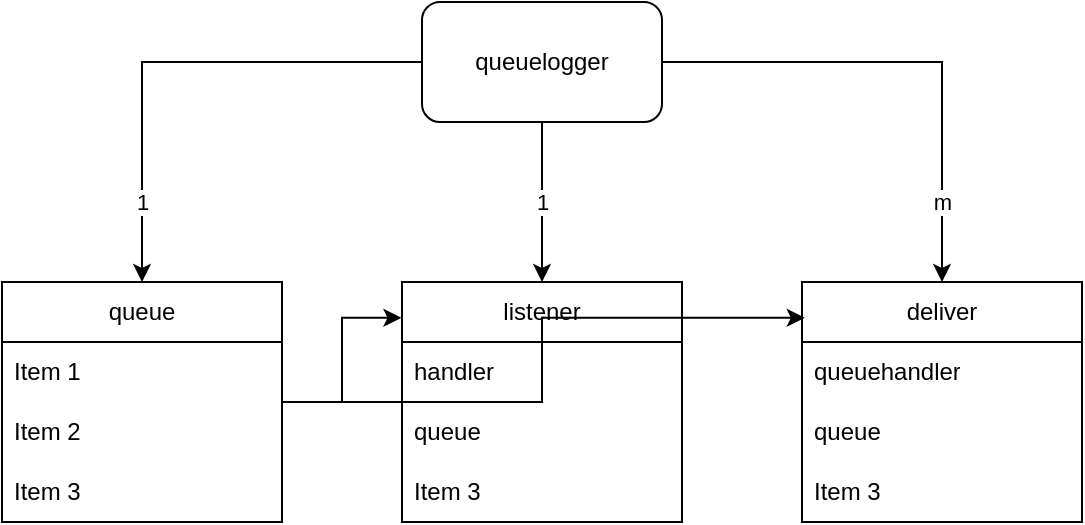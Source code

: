 <mxfile version="22.1.11" type="github">
  <diagram name="Page-1" id="Eqsk2eQeMH5XkPMigsNS">
    <mxGraphModel dx="1152" dy="576" grid="1" gridSize="10" guides="1" tooltips="1" connect="1" arrows="1" fold="1" page="1" pageScale="1" pageWidth="850" pageHeight="1100" math="0" shadow="0">
      <root>
        <mxCell id="0" />
        <mxCell id="1" parent="0" />
        <mxCell id="wscsB72E__jC9QiAQ0fQ-20" style="edgeStyle=orthogonalEdgeStyle;rounded=0;orthogonalLoop=1;jettySize=auto;html=1;" edge="1" parent="1" source="wscsB72E__jC9QiAQ0fQ-1" target="wscsB72E__jC9QiAQ0fQ-8">
          <mxGeometry relative="1" as="geometry" />
        </mxCell>
        <mxCell id="wscsB72E__jC9QiAQ0fQ-21" value="1" style="edgeLabel;html=1;align=center;verticalAlign=middle;resizable=0;points=[];" vertex="1" connectable="0" parent="wscsB72E__jC9QiAQ0fQ-20">
          <mxGeometry x="0.1" y="-1" relative="1" as="geometry">
            <mxPoint x="1" y="-4" as="offset" />
          </mxGeometry>
        </mxCell>
        <mxCell id="wscsB72E__jC9QiAQ0fQ-22" style="edgeStyle=orthogonalEdgeStyle;rounded=0;orthogonalLoop=1;jettySize=auto;html=1;entryX=0.5;entryY=0;entryDx=0;entryDy=0;" edge="1" parent="1" source="wscsB72E__jC9QiAQ0fQ-1" target="wscsB72E__jC9QiAQ0fQ-2">
          <mxGeometry relative="1" as="geometry" />
        </mxCell>
        <mxCell id="wscsB72E__jC9QiAQ0fQ-23" value="1" style="edgeLabel;html=1;align=center;verticalAlign=middle;resizable=0;points=[];" vertex="1" connectable="0" parent="wscsB72E__jC9QiAQ0fQ-22">
          <mxGeometry x="0.623" relative="1" as="geometry">
            <mxPoint y="7" as="offset" />
          </mxGeometry>
        </mxCell>
        <mxCell id="wscsB72E__jC9QiAQ0fQ-24" style="edgeStyle=orthogonalEdgeStyle;rounded=0;orthogonalLoop=1;jettySize=auto;html=1;entryX=0.5;entryY=0;entryDx=0;entryDy=0;" edge="1" parent="1" source="wscsB72E__jC9QiAQ0fQ-1" target="wscsB72E__jC9QiAQ0fQ-12">
          <mxGeometry relative="1" as="geometry" />
        </mxCell>
        <mxCell id="wscsB72E__jC9QiAQ0fQ-25" value="m" style="edgeLabel;html=1;align=center;verticalAlign=middle;resizable=0;points=[];" vertex="1" connectable="0" parent="wscsB72E__jC9QiAQ0fQ-24">
          <mxGeometry x="0.676" y="-1" relative="1" as="geometry">
            <mxPoint x="1" as="offset" />
          </mxGeometry>
        </mxCell>
        <mxCell id="wscsB72E__jC9QiAQ0fQ-1" value="queuelogger" style="rounded=1;whiteSpace=wrap;html=1;" vertex="1" parent="1">
          <mxGeometry x="330" y="340" width="120" height="60" as="geometry" />
        </mxCell>
        <mxCell id="wscsB72E__jC9QiAQ0fQ-2" value="queue" style="swimlane;fontStyle=0;childLayout=stackLayout;horizontal=1;startSize=30;horizontalStack=0;resizeParent=1;resizeParentMax=0;resizeLast=0;collapsible=1;marginBottom=0;whiteSpace=wrap;html=1;" vertex="1" parent="1">
          <mxGeometry x="120" y="480" width="140" height="120" as="geometry">
            <mxRectangle x="410" y="500" width="60" height="30" as="alternateBounds" />
          </mxGeometry>
        </mxCell>
        <mxCell id="wscsB72E__jC9QiAQ0fQ-3" value="Item 1" style="text;strokeColor=none;fillColor=none;align=left;verticalAlign=middle;spacingLeft=4;spacingRight=4;overflow=hidden;points=[[0,0.5],[1,0.5]];portConstraint=eastwest;rotatable=0;whiteSpace=wrap;html=1;" vertex="1" parent="wscsB72E__jC9QiAQ0fQ-2">
          <mxGeometry y="30" width="140" height="30" as="geometry" />
        </mxCell>
        <mxCell id="wscsB72E__jC9QiAQ0fQ-4" value="Item 2" style="text;strokeColor=none;fillColor=none;align=left;verticalAlign=middle;spacingLeft=4;spacingRight=4;overflow=hidden;points=[[0,0.5],[1,0.5]];portConstraint=eastwest;rotatable=0;whiteSpace=wrap;html=1;" vertex="1" parent="wscsB72E__jC9QiAQ0fQ-2">
          <mxGeometry y="60" width="140" height="30" as="geometry" />
        </mxCell>
        <mxCell id="wscsB72E__jC9QiAQ0fQ-5" value="Item 3" style="text;strokeColor=none;fillColor=none;align=left;verticalAlign=middle;spacingLeft=4;spacingRight=4;overflow=hidden;points=[[0,0.5],[1,0.5]];portConstraint=eastwest;rotatable=0;whiteSpace=wrap;html=1;" vertex="1" parent="wscsB72E__jC9QiAQ0fQ-2">
          <mxGeometry y="90" width="140" height="30" as="geometry" />
        </mxCell>
        <mxCell id="wscsB72E__jC9QiAQ0fQ-8" value="listener" style="swimlane;fontStyle=0;childLayout=stackLayout;horizontal=1;startSize=30;horizontalStack=0;resizeParent=1;resizeParentMax=0;resizeLast=0;collapsible=1;marginBottom=0;whiteSpace=wrap;html=1;" vertex="1" parent="1">
          <mxGeometry x="320" y="480" width="140" height="120" as="geometry">
            <mxRectangle x="410" y="500" width="60" height="30" as="alternateBounds" />
          </mxGeometry>
        </mxCell>
        <mxCell id="wscsB72E__jC9QiAQ0fQ-9" value="handler" style="text;strokeColor=none;fillColor=none;align=left;verticalAlign=middle;spacingLeft=4;spacingRight=4;overflow=hidden;points=[[0,0.5],[1,0.5]];portConstraint=eastwest;rotatable=0;whiteSpace=wrap;html=1;" vertex="1" parent="wscsB72E__jC9QiAQ0fQ-8">
          <mxGeometry y="30" width="140" height="30" as="geometry" />
        </mxCell>
        <mxCell id="wscsB72E__jC9QiAQ0fQ-10" value="queue" style="text;strokeColor=none;fillColor=none;align=left;verticalAlign=middle;spacingLeft=4;spacingRight=4;overflow=hidden;points=[[0,0.5],[1,0.5]];portConstraint=eastwest;rotatable=0;whiteSpace=wrap;html=1;" vertex="1" parent="wscsB72E__jC9QiAQ0fQ-8">
          <mxGeometry y="60" width="140" height="30" as="geometry" />
        </mxCell>
        <mxCell id="wscsB72E__jC9QiAQ0fQ-11" value="Item 3" style="text;strokeColor=none;fillColor=none;align=left;verticalAlign=middle;spacingLeft=4;spacingRight=4;overflow=hidden;points=[[0,0.5],[1,0.5]];portConstraint=eastwest;rotatable=0;whiteSpace=wrap;html=1;" vertex="1" parent="wscsB72E__jC9QiAQ0fQ-8">
          <mxGeometry y="90" width="140" height="30" as="geometry" />
        </mxCell>
        <mxCell id="wscsB72E__jC9QiAQ0fQ-12" value="deliver" style="swimlane;fontStyle=0;childLayout=stackLayout;horizontal=1;startSize=30;horizontalStack=0;resizeParent=1;resizeParentMax=0;resizeLast=0;collapsible=1;marginBottom=0;whiteSpace=wrap;html=1;" vertex="1" parent="1">
          <mxGeometry x="520" y="480" width="140" height="120" as="geometry">
            <mxRectangle x="410" y="500" width="60" height="30" as="alternateBounds" />
          </mxGeometry>
        </mxCell>
        <mxCell id="wscsB72E__jC9QiAQ0fQ-13" value="queuehandler" style="text;strokeColor=none;fillColor=none;align=left;verticalAlign=middle;spacingLeft=4;spacingRight=4;overflow=hidden;points=[[0,0.5],[1,0.5]];portConstraint=eastwest;rotatable=0;whiteSpace=wrap;html=1;" vertex="1" parent="wscsB72E__jC9QiAQ0fQ-12">
          <mxGeometry y="30" width="140" height="30" as="geometry" />
        </mxCell>
        <mxCell id="wscsB72E__jC9QiAQ0fQ-14" value="queue" style="text;strokeColor=none;fillColor=none;align=left;verticalAlign=middle;spacingLeft=4;spacingRight=4;overflow=hidden;points=[[0,0.5],[1,0.5]];portConstraint=eastwest;rotatable=0;whiteSpace=wrap;html=1;" vertex="1" parent="wscsB72E__jC9QiAQ0fQ-12">
          <mxGeometry y="60" width="140" height="30" as="geometry" />
        </mxCell>
        <mxCell id="wscsB72E__jC9QiAQ0fQ-15" value="Item 3" style="text;strokeColor=none;fillColor=none;align=left;verticalAlign=middle;spacingLeft=4;spacingRight=4;overflow=hidden;points=[[0,0.5],[1,0.5]];portConstraint=eastwest;rotatable=0;whiteSpace=wrap;html=1;" vertex="1" parent="wscsB72E__jC9QiAQ0fQ-12">
          <mxGeometry y="90" width="140" height="30" as="geometry" />
        </mxCell>
        <mxCell id="wscsB72E__jC9QiAQ0fQ-16" style="edgeStyle=orthogonalEdgeStyle;rounded=0;orthogonalLoop=1;jettySize=auto;html=1;entryX=-0.002;entryY=0.149;entryDx=0;entryDy=0;entryPerimeter=0;" edge="1" parent="1" source="wscsB72E__jC9QiAQ0fQ-2" target="wscsB72E__jC9QiAQ0fQ-8">
          <mxGeometry relative="1" as="geometry" />
        </mxCell>
        <mxCell id="wscsB72E__jC9QiAQ0fQ-19" style="edgeStyle=orthogonalEdgeStyle;rounded=0;orthogonalLoop=1;jettySize=auto;html=1;entryX=0.01;entryY=0.149;entryDx=0;entryDy=0;entryPerimeter=0;" edge="1" parent="1" source="wscsB72E__jC9QiAQ0fQ-2" target="wscsB72E__jC9QiAQ0fQ-12">
          <mxGeometry relative="1" as="geometry" />
        </mxCell>
      </root>
    </mxGraphModel>
  </diagram>
</mxfile>
